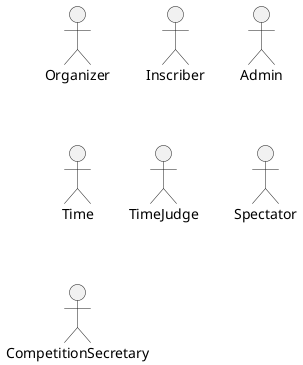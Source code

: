 @startuml
Organizer as organizer
Inscriber as inscriber
Admin as admin
Time as time
TimeJudge as timeJudge
Spectator as spectator
CompetitionSecretary as cs

newpage

left to right direction

Organizer --> (Create competition)
(Create competition) --> (Set competition date)
(Create competition) --> (Set competition location)
(Create competition) --> (Set number of bounds)
(Create competition) --> (Set inscription period)
Organizer --> (Delete competition)

usecase setCompetitionType as "Set competition type"
Organizer --> setCompetitionType
note right of setCompetitionType : Junior, Master, Senior...

Organizer --> (Toggle competition visibility data)

Inscriber --> (Inscribe athlete)
Inscriber --> (Uninscribe athlete)

Organizer --> (Inscribe athlete)
Organizer --> (Uninscribe athlete)


newpage
left to right direction
Organizer --> (Create bound)
Organizer --> (Delete bound)
(Create bound) --> (Set date)
(Create bound) --> (Set location)
(Create bound) --> (Set number of platforms)
(Create bound) --> (Set gender)
Organizer --> (Assign athlete to bound)
Organizer --> (Unassigned athlete to bound)


newpage
left to right direction
(Create category)
(Modify category)
(Toggle category availability)

newpage
left to right direction

timeJudge --> (Start timer)
timeJudge --> (Pause timer)
timeJudge --> (Resume timer)
timeJudge --> (Stop timer)
(Set timer duration) as setTimerDuration
timeJudge --> setTimerDuration

note right of setTimerDuration: 60s / 120s

newpage
left to right direction

Spectator --> (View competition data)
Spectator --> (View bound data)
Spectator --> (View bound play)
note right of (View bound play): Spectator can see the development of a competition on air

Spectator --> (View bound results)
Spectator --> (View classifications)
Spectator --> (Download classifications)
Spectator --> (View weightin act)


newpage
left to right direction
Admin --> (Manage organizers)
Admin --> (Manage inscribers)
Admin --> (Manage clubs)

newpage
left to right direction
CompetitionSecretary --> (Set lift status)
CompetitionSecretary --> (Set lift value)

CompetitionSecretary --> (Generate bound act)
Organizer --> (Generate bound act)
@enduml